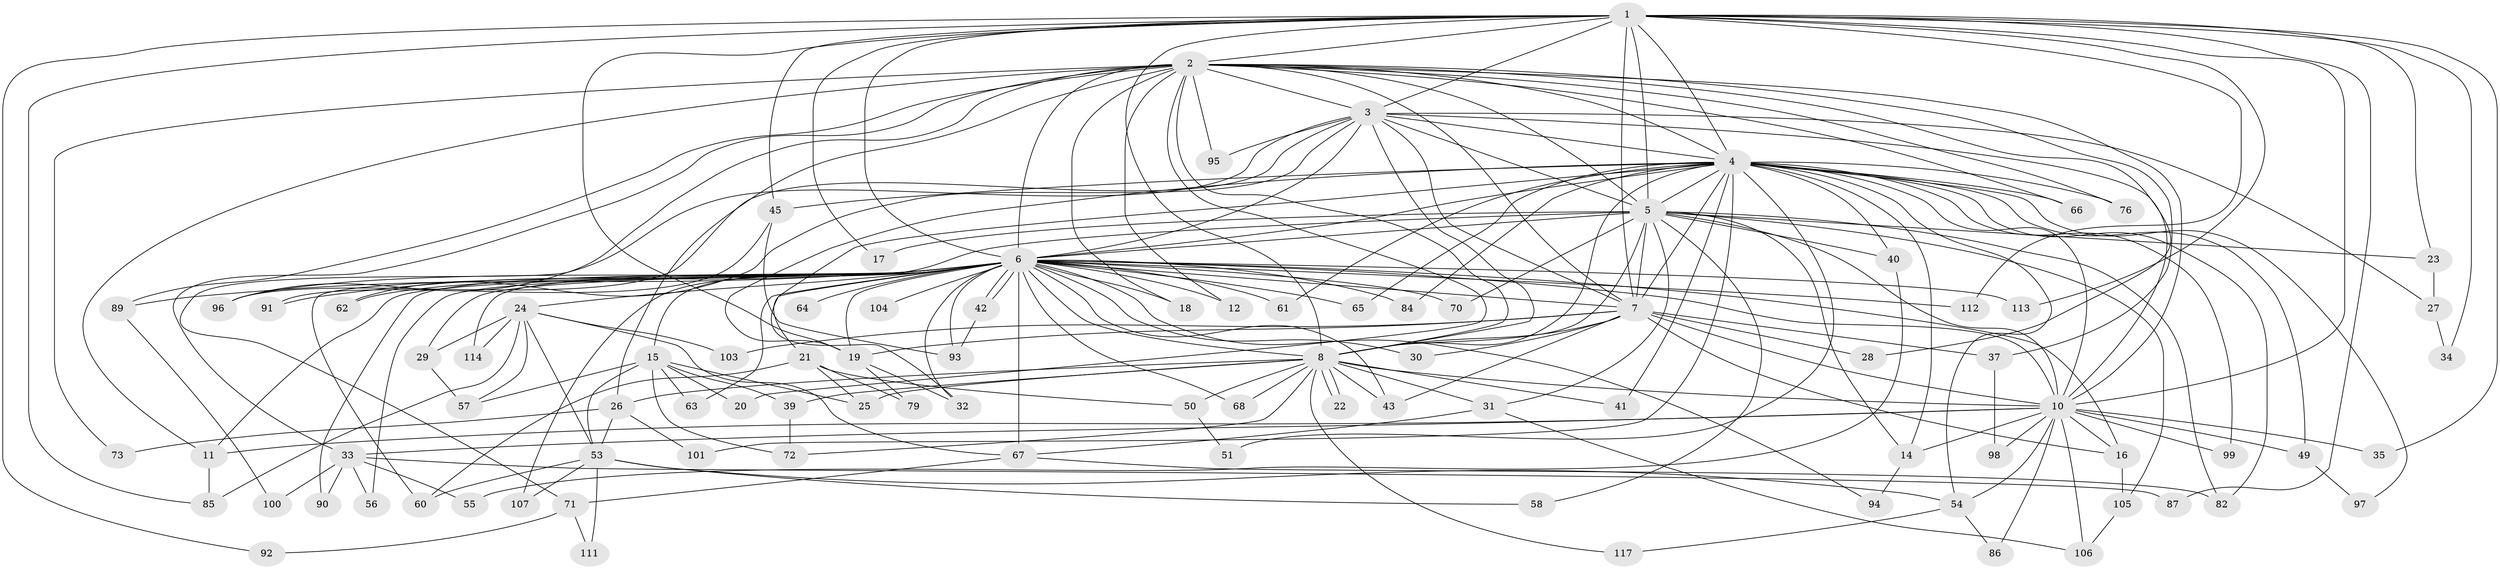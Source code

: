 // Generated by graph-tools (version 1.1) at 2025/51/02/27/25 19:51:43]
// undirected, 92 vertices, 216 edges
graph export_dot {
graph [start="1"]
  node [color=gray90,style=filled];
  1 [super="+59"];
  2 [super="+52"];
  3 [super="+118"];
  4 [super="+36"];
  5 [super="+44"];
  6 [super="+9"];
  7 [super="+108"];
  8 [super="+88"];
  10 [super="+81"];
  11 [super="+13"];
  12;
  14 [super="+69"];
  15 [super="+46"];
  16 [super="+80"];
  17;
  18;
  19 [super="+48"];
  20;
  21 [super="+38"];
  22;
  23;
  24 [super="+75"];
  25;
  26 [super="+109"];
  27;
  28;
  29 [super="+120"];
  30;
  31 [super="+110"];
  32;
  33 [super="+47"];
  34;
  35;
  37;
  39 [super="+77"];
  40;
  41;
  42;
  43;
  45;
  49;
  50;
  51;
  53 [super="+78"];
  54 [super="+74"];
  55;
  56;
  57;
  58;
  60;
  61;
  62;
  63;
  64;
  65;
  66;
  67 [super="+83"];
  68;
  70;
  71;
  72;
  73;
  76;
  79;
  82 [super="+102"];
  84;
  85 [super="+115"];
  86;
  87;
  89;
  90;
  91;
  92;
  93 [super="+119"];
  94;
  95;
  96;
  97;
  98;
  99;
  100;
  101;
  103;
  104;
  105 [super="+116"];
  106;
  107;
  111;
  112;
  113;
  114;
  117;
  1 -- 2;
  1 -- 3;
  1 -- 4;
  1 -- 5 [weight=2];
  1 -- 6 [weight=2];
  1 -- 7;
  1 -- 8;
  1 -- 10;
  1 -- 17;
  1 -- 23;
  1 -- 34;
  1 -- 35;
  1 -- 45;
  1 -- 85;
  1 -- 87;
  1 -- 92;
  1 -- 112;
  1 -- 113;
  1 -- 19;
  2 -- 3;
  2 -- 4;
  2 -- 5 [weight=2];
  2 -- 6 [weight=2];
  2 -- 7;
  2 -- 8;
  2 -- 10;
  2 -- 12;
  2 -- 18;
  2 -- 20;
  2 -- 26;
  2 -- 28;
  2 -- 33;
  2 -- 37;
  2 -- 66;
  2 -- 89;
  2 -- 95;
  2 -- 96;
  2 -- 73;
  2 -- 76;
  2 -- 11;
  3 -- 4;
  3 -- 5;
  3 -- 6 [weight=2];
  3 -- 7;
  3 -- 8;
  3 -- 10;
  3 -- 27;
  3 -- 62;
  3 -- 71;
  3 -- 95;
  3 -- 96;
  4 -- 5;
  4 -- 6 [weight=2];
  4 -- 7;
  4 -- 8;
  4 -- 10 [weight=2];
  4 -- 14;
  4 -- 32;
  4 -- 40;
  4 -- 41;
  4 -- 45;
  4 -- 49;
  4 -- 51;
  4 -- 61;
  4 -- 65;
  4 -- 66;
  4 -- 76;
  4 -- 84;
  4 -- 97;
  4 -- 99;
  4 -- 101;
  4 -- 19;
  4 -- 82;
  4 -- 54;
  5 -- 6 [weight=2];
  5 -- 7;
  5 -- 8 [weight=2];
  5 -- 10;
  5 -- 17;
  5 -- 23;
  5 -- 31;
  5 -- 40;
  5 -- 58;
  5 -- 60;
  5 -- 105;
  5 -- 82;
  5 -- 70;
  5 -- 14;
  6 -- 7 [weight=2];
  6 -- 8 [weight=2];
  6 -- 10 [weight=2];
  6 -- 12;
  6 -- 16;
  6 -- 18;
  6 -- 21 [weight=2];
  6 -- 24 [weight=2];
  6 -- 30;
  6 -- 42;
  6 -- 42;
  6 -- 43;
  6 -- 64 [weight=2];
  6 -- 68;
  6 -- 90;
  6 -- 91;
  6 -- 96;
  6 -- 104 [weight=2];
  6 -- 107;
  6 -- 114;
  6 -- 11;
  6 -- 15 [weight=2];
  6 -- 19;
  6 -- 29;
  6 -- 32;
  6 -- 56;
  6 -- 61;
  6 -- 62;
  6 -- 63;
  6 -- 65;
  6 -- 67 [weight=2];
  6 -- 70;
  6 -- 84;
  6 -- 89;
  6 -- 93;
  6 -- 94;
  6 -- 112;
  6 -- 113;
  7 -- 8;
  7 -- 10;
  7 -- 19;
  7 -- 28;
  7 -- 30;
  7 -- 37;
  7 -- 103;
  7 -- 43;
  7 -- 16;
  8 -- 10;
  8 -- 22;
  8 -- 22;
  8 -- 25;
  8 -- 26;
  8 -- 31;
  8 -- 39;
  8 -- 41;
  8 -- 43;
  8 -- 50;
  8 -- 68;
  8 -- 72;
  8 -- 117;
  10 -- 11;
  10 -- 14;
  10 -- 16;
  10 -- 33 [weight=2];
  10 -- 35;
  10 -- 49;
  10 -- 54;
  10 -- 86;
  10 -- 98;
  10 -- 99;
  10 -- 106;
  11 -- 85;
  14 -- 94;
  15 -- 20;
  15 -- 25;
  15 -- 39;
  15 -- 53;
  15 -- 72;
  15 -- 57;
  15 -- 63;
  16 -- 105;
  19 -- 79;
  19 -- 32;
  21 -- 50;
  21 -- 25;
  21 -- 60;
  21 -- 79;
  23 -- 27;
  24 -- 29;
  24 -- 53;
  24 -- 67;
  24 -- 103;
  24 -- 114;
  24 -- 57;
  24 -- 85;
  26 -- 73;
  26 -- 101;
  26 -- 53;
  27 -- 34;
  29 -- 57;
  31 -- 106;
  31 -- 67;
  33 -- 56;
  33 -- 87;
  33 -- 90;
  33 -- 100;
  33 -- 55;
  37 -- 98;
  39 -- 72;
  40 -- 55;
  42 -- 93;
  45 -- 91;
  45 -- 93;
  49 -- 97;
  50 -- 51;
  53 -- 54;
  53 -- 58;
  53 -- 111;
  53 -- 107;
  53 -- 60;
  54 -- 86;
  54 -- 117;
  67 -- 71;
  67 -- 82;
  71 -- 92;
  71 -- 111;
  89 -- 100;
  105 -- 106;
}
